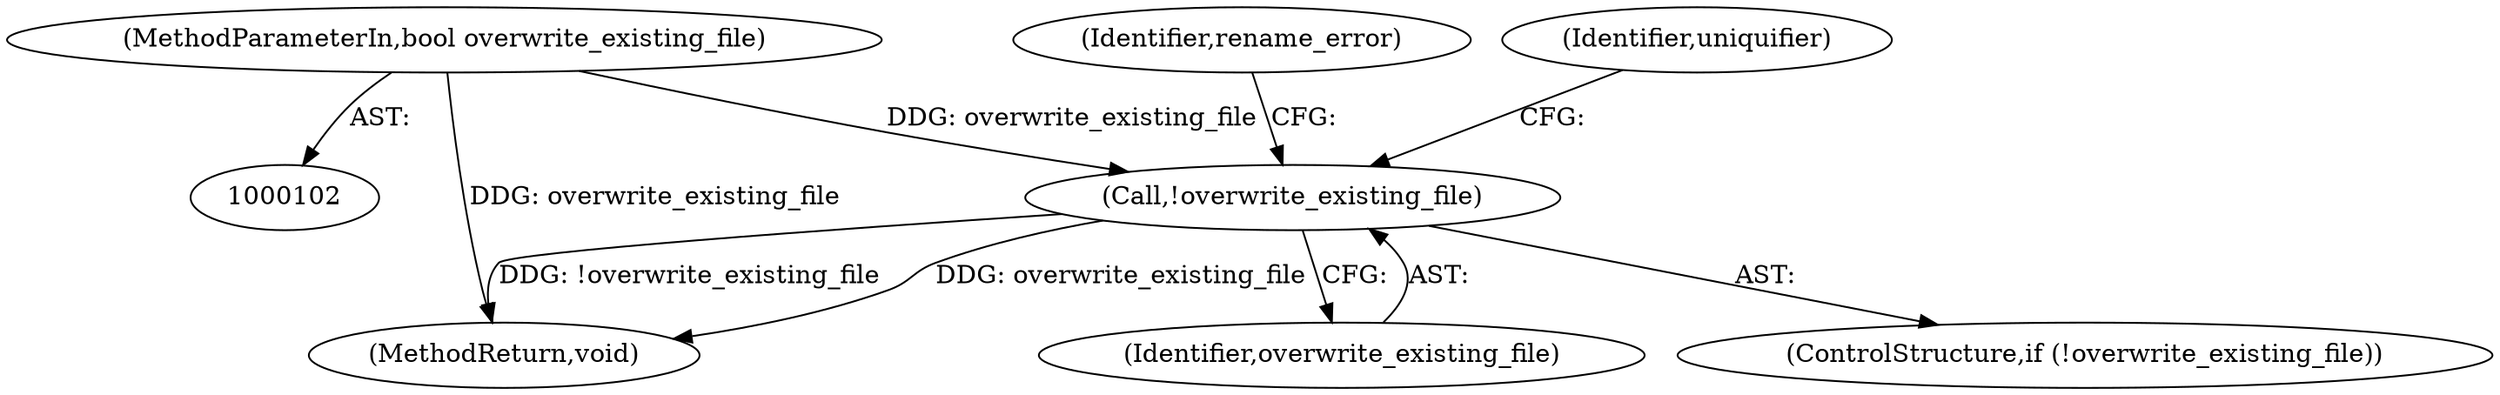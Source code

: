 digraph "0_Chrome_16dcd30c215801941d9890859fd79a234128fc3e_3@API" {
"1000129" [label="(Call,!overwrite_existing_file)"];
"1000105" [label="(MethodParameterIn,bool overwrite_existing_file)"];
"1000152" [label="(Identifier,rename_error)"];
"1000155" [label="(MethodReturn,void)"];
"1000130" [label="(Identifier,overwrite_existing_file)"];
"1000105" [label="(MethodParameterIn,bool overwrite_existing_file)"];
"1000134" [label="(Identifier,uniquifier)"];
"1000128" [label="(ControlStructure,if (!overwrite_existing_file))"];
"1000129" [label="(Call,!overwrite_existing_file)"];
"1000129" -> "1000128"  [label="AST: "];
"1000129" -> "1000130"  [label="CFG: "];
"1000130" -> "1000129"  [label="AST: "];
"1000134" -> "1000129"  [label="CFG: "];
"1000152" -> "1000129"  [label="CFG: "];
"1000129" -> "1000155"  [label="DDG: overwrite_existing_file"];
"1000129" -> "1000155"  [label="DDG: !overwrite_existing_file"];
"1000105" -> "1000129"  [label="DDG: overwrite_existing_file"];
"1000105" -> "1000102"  [label="AST: "];
"1000105" -> "1000155"  [label="DDG: overwrite_existing_file"];
}
